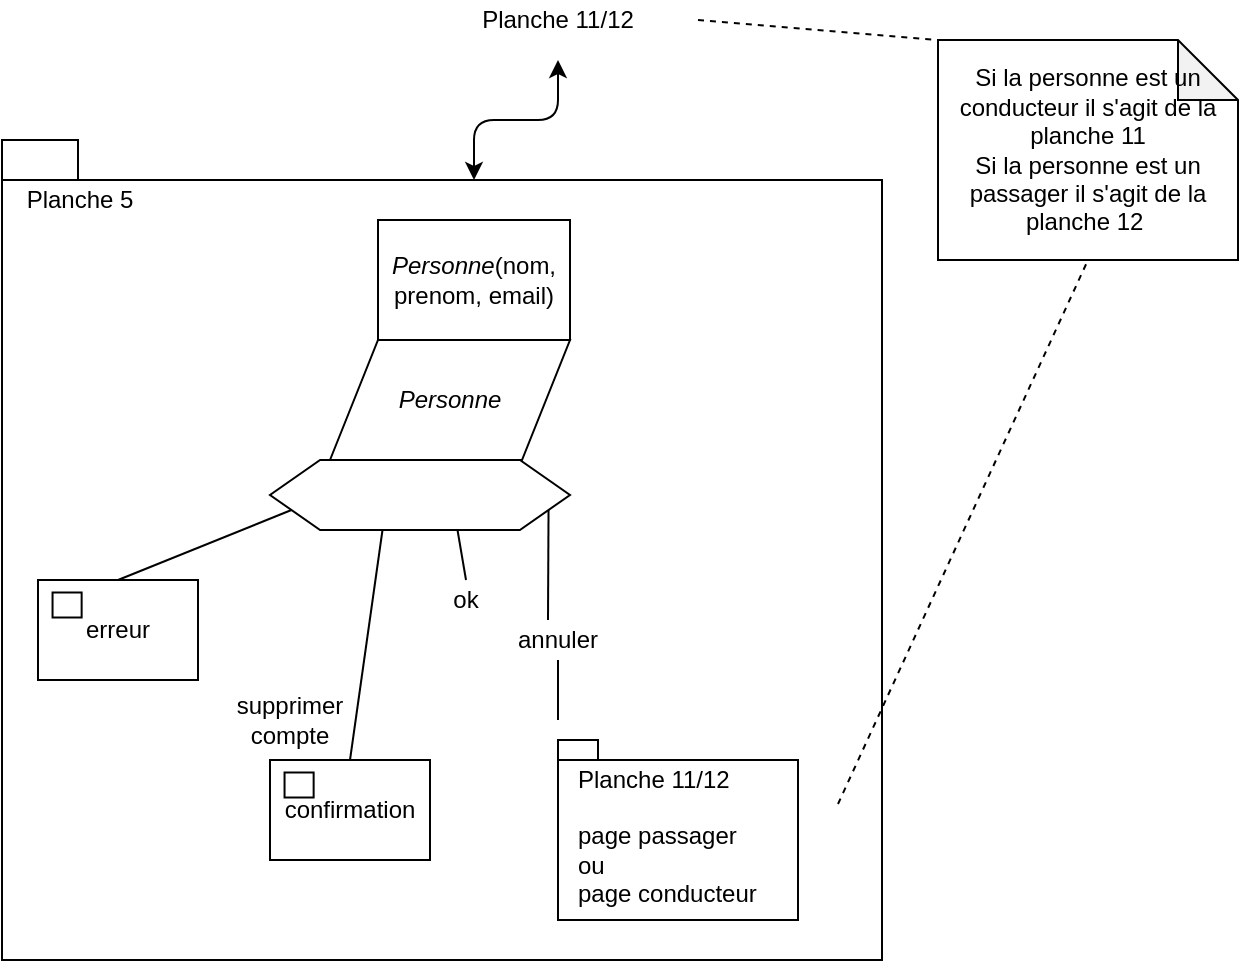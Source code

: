 <mxfile version="13.2.6" type="google"><diagram id="JlhvRfO-crCey3MtxpO3" name="Page-1"><mxGraphModel dx="1278" dy="580" grid="1" gridSize="10" guides="1" tooltips="1" connect="1" arrows="1" fold="1" page="1" pageScale="1" pageWidth="827" pageHeight="1169" math="0" shadow="0"><root><mxCell id="0"/><mxCell id="1" parent="0"/><mxCell id="bkL-fjI5-bJwQwYDDJzB-6" value="" style="rounded=0;whiteSpace=wrap;html=1;" parent="1" vertex="1"><mxGeometry x="182" y="100" width="440" height="390" as="geometry"/></mxCell><mxCell id="bkL-fjI5-bJwQwYDDJzB-1" value="&lt;i&gt;Personne&lt;/i&gt;" style="shape=parallelogram;perimeter=parallelogramPerimeter;whiteSpace=wrap;html=1;" parent="1" vertex="1"><mxGeometry x="346" y="180" width="120" height="60" as="geometry"/></mxCell><mxCell id="bkL-fjI5-bJwQwYDDJzB-2" value="&lt;i&gt;Personne&lt;/i&gt;(nom, prenom, email)" style="rounded=0;whiteSpace=wrap;html=1;" parent="1" vertex="1"><mxGeometry x="370" y="120" width="96" height="60" as="geometry"/></mxCell><mxCell id="bkL-fjI5-bJwQwYDDJzB-3" value="" style="group" parent="1" vertex="1" connectable="0"><mxGeometry x="316" y="240" width="150" height="37.5" as="geometry"/></mxCell><mxCell id="bkL-fjI5-bJwQwYDDJzB-4" value="" style="verticalLabelPosition=bottom;verticalAlign=top;html=1;shape=hexagon;perimeter=hexagonPerimeter2;arcSize=6;size=0.167;" parent="bkL-fjI5-bJwQwYDDJzB-3" vertex="1"><mxGeometry width="150" height="35" as="geometry"/></mxCell><mxCell id="bkL-fjI5-bJwQwYDDJzB-8" value="" style="rounded=0;whiteSpace=wrap;html=1;" parent="1" vertex="1"><mxGeometry x="182" y="80" width="38" height="20" as="geometry"/></mxCell><mxCell id="bkL-fjI5-bJwQwYDDJzB-9" value="Planche 5" style="text;html=1;strokeColor=none;fillColor=none;align=center;verticalAlign=middle;whiteSpace=wrap;rounded=0;" parent="1" vertex="1"><mxGeometry x="182" y="100" width="78" height="20" as="geometry"/></mxCell><mxCell id="bkL-fjI5-bJwQwYDDJzB-11" value="" style="endArrow=none;html=1;entryX=1;entryY=0.75;entryDx=0;entryDy=0;" parent="1" target="bkL-fjI5-bJwQwYDDJzB-4" edge="1"><mxGeometry width="50" height="50" relative="1" as="geometry"><mxPoint x="455" y="320" as="sourcePoint"/><mxPoint x="440" y="270" as="targetPoint"/></mxGeometry></mxCell><mxCell id="bkL-fjI5-bJwQwYDDJzB-12" value="" style="endArrow=none;html=1;entryX=0.625;entryY=1;entryDx=0;entryDy=0;exitX=0.5;exitY=0;exitDx=0;exitDy=0;" parent="1" source="bkL-fjI5-bJwQwYDDJzB-14" target="bkL-fjI5-bJwQwYDDJzB-4" edge="1"><mxGeometry width="50" height="50" relative="1" as="geometry"><mxPoint x="391" y="320" as="sourcePoint"/><mxPoint x="440" y="270" as="targetPoint"/></mxGeometry></mxCell><mxCell id="bkL-fjI5-bJwQwYDDJzB-13" value="" style="endArrow=none;html=1;entryX=0;entryY=0.75;entryDx=0;entryDy=0;exitX=0.5;exitY=0;exitDx=0;exitDy=0;" parent="1" source="bkL-fjI5-bJwQwYDDJzB-25" target="bkL-fjI5-bJwQwYDDJzB-4" edge="1"><mxGeometry width="50" height="50" relative="1" as="geometry"><mxPoint x="327" y="320" as="sourcePoint"/><mxPoint x="440" y="270" as="targetPoint"/></mxGeometry></mxCell><mxCell id="bkL-fjI5-bJwQwYDDJzB-14" value="ok" style="text;html=1;strokeColor=none;fillColor=none;align=center;verticalAlign=middle;whiteSpace=wrap;rounded=0;" parent="1" vertex="1"><mxGeometry x="394" y="300" width="40" height="20" as="geometry"/></mxCell><mxCell id="bkL-fjI5-bJwQwYDDJzB-15" value="annuler" style="text;html=1;strokeColor=none;fillColor=none;align=center;verticalAlign=middle;whiteSpace=wrap;rounded=0;" parent="1" vertex="1"><mxGeometry x="440" y="320" width="40" height="20" as="geometry"/></mxCell><mxCell id="bkL-fjI5-bJwQwYDDJzB-16" value="" style="endArrow=none;html=1;entryX=0.5;entryY=1;entryDx=0;entryDy=0;" parent="1" target="bkL-fjI5-bJwQwYDDJzB-15" edge="1"><mxGeometry width="50" height="50" relative="1" as="geometry"><mxPoint x="460" y="370" as="sourcePoint"/><mxPoint x="440" y="270" as="targetPoint"/></mxGeometry></mxCell><mxCell id="bkL-fjI5-bJwQwYDDJzB-17" value="" style="rounded=0;whiteSpace=wrap;html=1;" parent="1" vertex="1"><mxGeometry x="460" y="390" width="120" height="80" as="geometry"/></mxCell><mxCell id="bkL-fjI5-bJwQwYDDJzB-23" value="" style="rounded=0;whiteSpace=wrap;html=1;" parent="1" vertex="1"><mxGeometry x="460" y="380" width="20" height="10" as="geometry"/></mxCell><mxCell id="bkL-fjI5-bJwQwYDDJzB-24" value="" style="group" parent="1" vertex="1" connectable="0"><mxGeometry x="200" y="300" width="80" height="50" as="geometry"/></mxCell><mxCell id="bkL-fjI5-bJwQwYDDJzB-25" value="erreur" style="rounded=0;whiteSpace=wrap;html=1;" parent="bkL-fjI5-bJwQwYDDJzB-24" vertex="1"><mxGeometry width="80" height="50" as="geometry"/></mxCell><mxCell id="bkL-fjI5-bJwQwYDDJzB-26" value="" style="rounded=0;whiteSpace=wrap;html=1;" parent="bkL-fjI5-bJwQwYDDJzB-24" vertex="1"><mxGeometry x="7.273" y="6.25" width="14.545" height="12.5" as="geometry"/></mxCell><mxCell id="bkL-fjI5-bJwQwYDDJzB-27" value="Planche 11/12&lt;br&gt;&lt;br&gt;page passager&amp;nbsp;&lt;br&gt;ou&lt;br&gt;&lt;div style=&quot;text-align: center&quot;&gt;&lt;span&gt;page conducteur&lt;/span&gt;&lt;/div&gt;" style="text;html=1;strokeColor=none;fillColor=none;align=left;verticalAlign=middle;whiteSpace=wrap;rounded=0;" parent="1" vertex="1"><mxGeometry x="468" y="390" width="104" height="75" as="geometry"/></mxCell><mxCell id="bkL-fjI5-bJwQwYDDJzB-28" value="" style="endArrow=classic;startArrow=classic;html=1;" parent="1" edge="1"><mxGeometry width="50" height="50" relative="1" as="geometry"><mxPoint x="418" y="100" as="sourcePoint"/><mxPoint x="460" y="40" as="targetPoint"/><Array as="points"><mxPoint x="418" y="70"/><mxPoint x="460" y="70"/></Array></mxGeometry></mxCell><mxCell id="bkL-fjI5-bJwQwYDDJzB-29" value="Planche 11/12" style="text;html=1;strokeColor=none;fillColor=none;align=center;verticalAlign=middle;whiteSpace=wrap;rounded=0;" parent="1" vertex="1"><mxGeometry x="405" y="10" width="110" height="20" as="geometry"/></mxCell><mxCell id="guCUJvT4n3BwHSCu9dPe-2" value="" style="group" parent="1" vertex="1" connectable="0"><mxGeometry x="316" y="390" width="80" height="50" as="geometry"/></mxCell><mxCell id="guCUJvT4n3BwHSCu9dPe-3" value="confirmation" style="rounded=0;whiteSpace=wrap;html=1;" parent="guCUJvT4n3BwHSCu9dPe-2" vertex="1"><mxGeometry width="80" height="50" as="geometry"/></mxCell><mxCell id="guCUJvT4n3BwHSCu9dPe-4" value="" style="rounded=0;whiteSpace=wrap;html=1;" parent="guCUJvT4n3BwHSCu9dPe-2" vertex="1"><mxGeometry x="7.273" y="6.25" width="14.545" height="12.5" as="geometry"/></mxCell><mxCell id="guCUJvT4n3BwHSCu9dPe-6" value="" style="endArrow=none;html=1;exitX=0.375;exitY=1;exitDx=0;exitDy=0;entryX=0.5;entryY=0;entryDx=0;entryDy=0;" parent="1" source="bkL-fjI5-bJwQwYDDJzB-4" target="guCUJvT4n3BwHSCu9dPe-3" edge="1"><mxGeometry width="50" height="50" relative="1" as="geometry"><mxPoint x="390" y="280" as="sourcePoint"/><mxPoint x="440" y="230" as="targetPoint"/></mxGeometry></mxCell><mxCell id="guCUJvT4n3BwHSCu9dPe-7" value="supprimer compte" style="text;html=1;strokeColor=none;fillColor=none;align=center;verticalAlign=middle;whiteSpace=wrap;rounded=0;" parent="1" vertex="1"><mxGeometry x="306" y="360" width="40" height="20" as="geometry"/></mxCell><mxCell id="sJYPkAgPNrL4VtFa2OVt-1" value="Si la personne est un conducteur il s'agit de la planche 11&lt;br&gt;Si la personne est un passager il s'agit de la planche 12&amp;nbsp;" style="shape=note;whiteSpace=wrap;html=1;backgroundOutline=1;darkOpacity=0.05;" vertex="1" parent="1"><mxGeometry x="650" y="30" width="150" height="110" as="geometry"/></mxCell><mxCell id="sJYPkAgPNrL4VtFa2OVt-2" value="" style="endArrow=none;dashed=1;html=1;entryX=0;entryY=0;entryDx=0;entryDy=0;entryPerimeter=0;" edge="1" parent="1" target="sJYPkAgPNrL4VtFa2OVt-1"><mxGeometry width="50" height="50" relative="1" as="geometry"><mxPoint x="530" y="20" as="sourcePoint"/><mxPoint x="440" y="200" as="targetPoint"/></mxGeometry></mxCell><mxCell id="sJYPkAgPNrL4VtFa2OVt-4" value="" style="endArrow=none;dashed=1;html=1;entryX=0.5;entryY=1;entryDx=0;entryDy=0;entryPerimeter=0;" edge="1" parent="1" target="sJYPkAgPNrL4VtFa2OVt-1"><mxGeometry width="50" height="50" relative="1" as="geometry"><mxPoint x="600" y="412" as="sourcePoint"/><mxPoint x="660" y="40" as="targetPoint"/></mxGeometry></mxCell></root></mxGraphModel></diagram></mxfile>